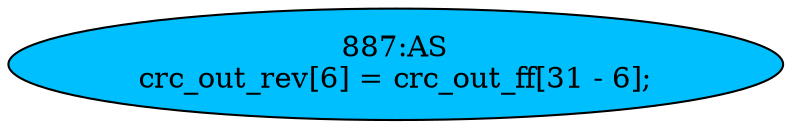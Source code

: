 strict digraph "" {
	node [label="\N"];
	"887:AS"	 [ast="<pyverilog.vparser.ast.Assign object at 0x7f01261f3ad0>",
		def_var="['crc_out_rev']",
		fillcolor=deepskyblue,
		label="887:AS
crc_out_rev[6] = crc_out_ff[31 - 6];",
		statements="[]",
		style=filled,
		typ=Assign,
		use_var="['crc_out_ff']"];
}
